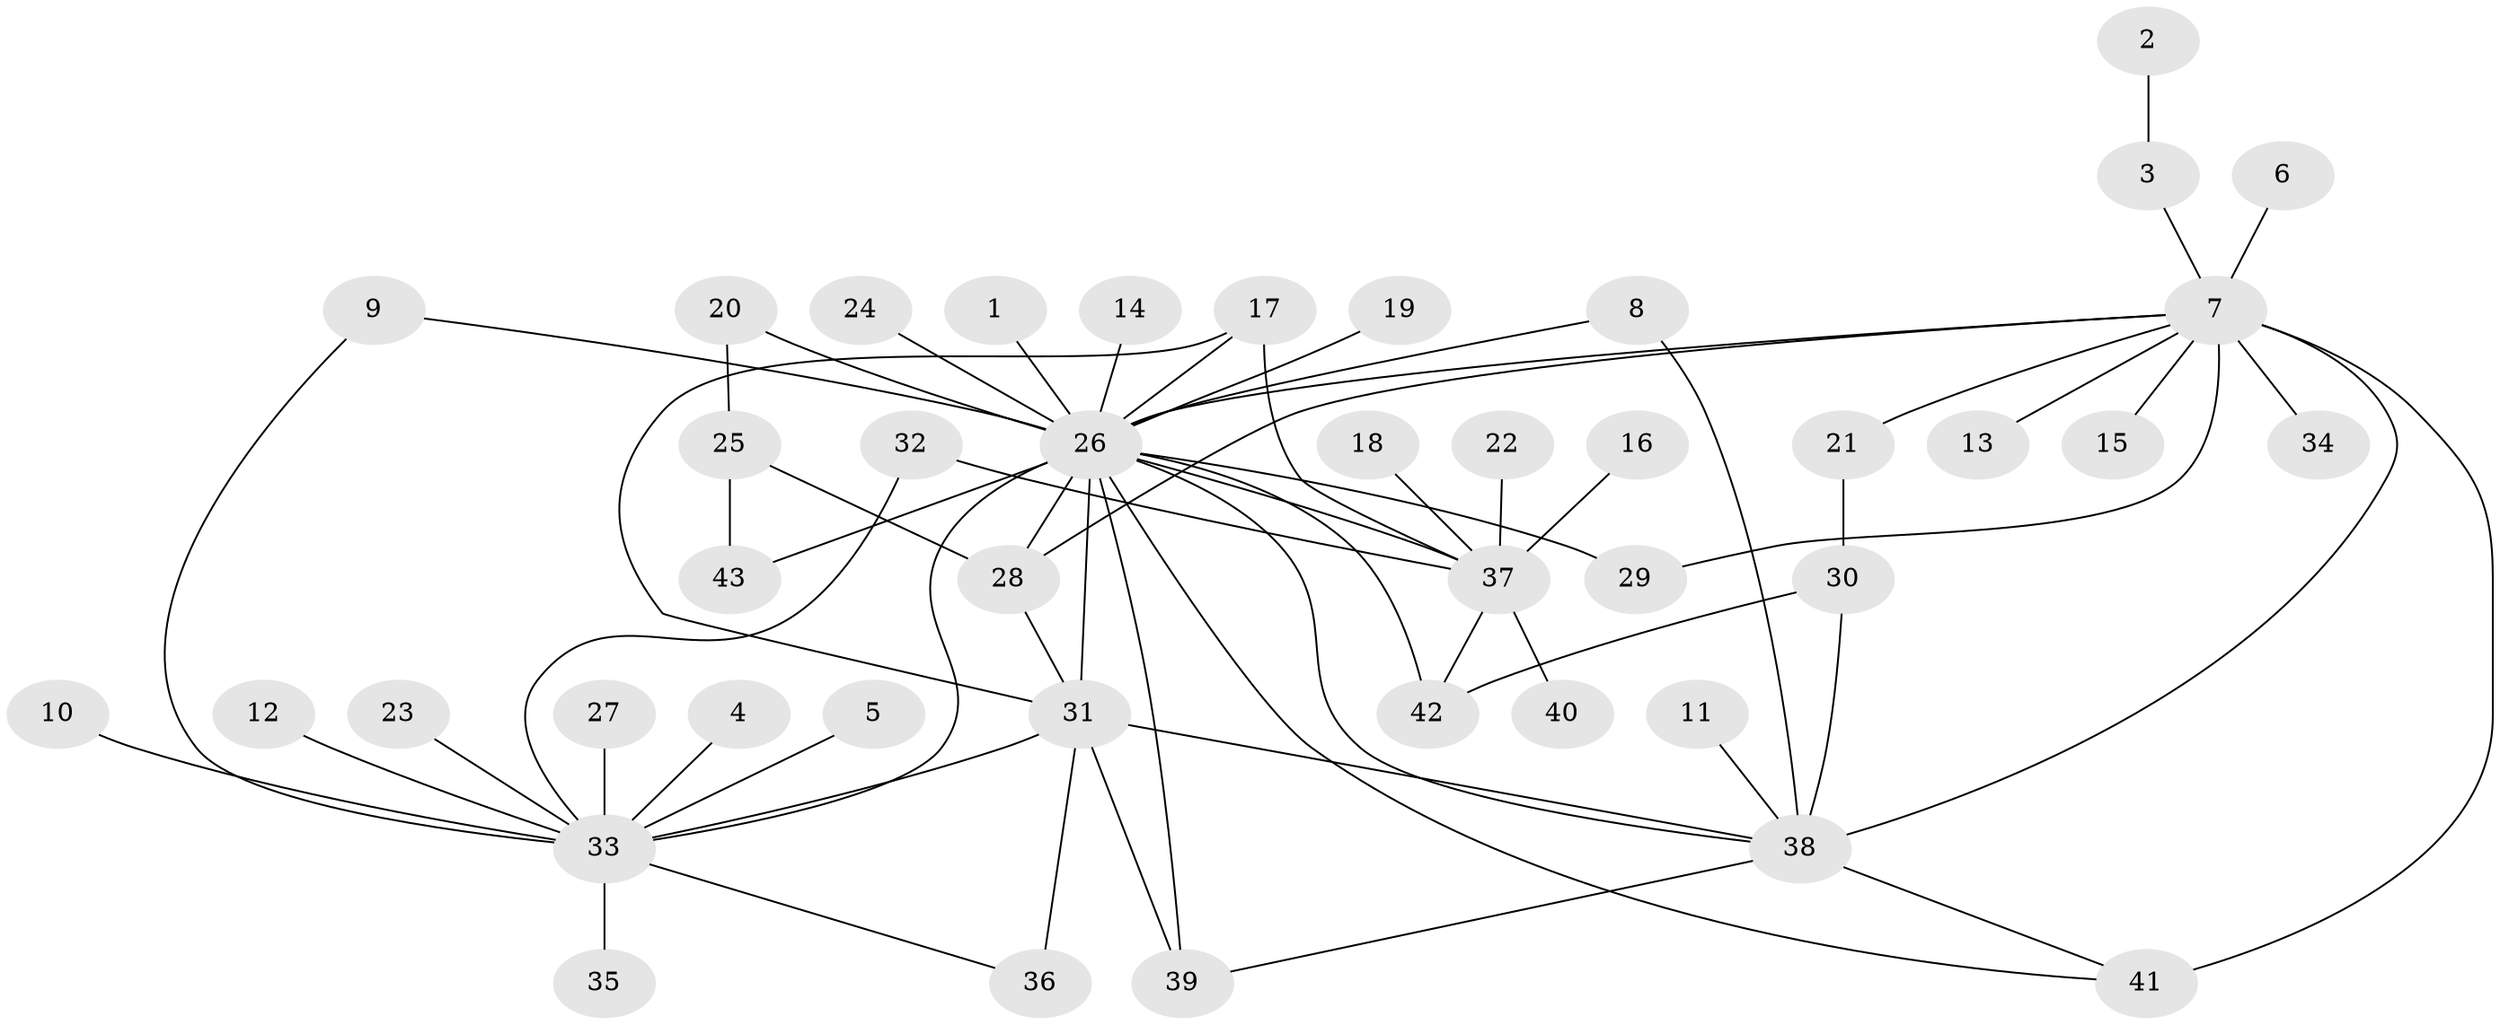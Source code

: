 // original degree distribution, {29: 0.007042253521126761, 22: 0.007042253521126761, 11: 0.007042253521126761, 3: 0.09154929577464789, 8: 0.02112676056338028, 4: 0.1056338028169014, 10: 0.007042253521126761, 15: 0.007042253521126761, 1: 0.5211267605633803, 5: 0.028169014084507043, 2: 0.19718309859154928}
// Generated by graph-tools (version 1.1) at 2025/36/03/04/25 23:36:45]
// undirected, 43 vertices, 63 edges
graph export_dot {
  node [color=gray90,style=filled];
  1;
  2;
  3;
  4;
  5;
  6;
  7;
  8;
  9;
  10;
  11;
  12;
  13;
  14;
  15;
  16;
  17;
  18;
  19;
  20;
  21;
  22;
  23;
  24;
  25;
  26;
  27;
  28;
  29;
  30;
  31;
  32;
  33;
  34;
  35;
  36;
  37;
  38;
  39;
  40;
  41;
  42;
  43;
  1 -- 26 [weight=1.0];
  2 -- 3 [weight=1.0];
  3 -- 7 [weight=1.0];
  4 -- 33 [weight=1.0];
  5 -- 33 [weight=1.0];
  6 -- 7 [weight=1.0];
  7 -- 13 [weight=1.0];
  7 -- 15 [weight=1.0];
  7 -- 21 [weight=1.0];
  7 -- 26 [weight=1.0];
  7 -- 28 [weight=2.0];
  7 -- 29 [weight=1.0];
  7 -- 34 [weight=1.0];
  7 -- 38 [weight=3.0];
  7 -- 41 [weight=2.0];
  8 -- 26 [weight=1.0];
  8 -- 38 [weight=1.0];
  9 -- 26 [weight=1.0];
  9 -- 33 [weight=1.0];
  10 -- 33 [weight=1.0];
  11 -- 38 [weight=1.0];
  12 -- 33 [weight=1.0];
  14 -- 26 [weight=1.0];
  16 -- 37 [weight=1.0];
  17 -- 26 [weight=1.0];
  17 -- 31 [weight=1.0];
  17 -- 37 [weight=1.0];
  18 -- 37 [weight=1.0];
  19 -- 26 [weight=1.0];
  20 -- 25 [weight=1.0];
  20 -- 26 [weight=1.0];
  21 -- 30 [weight=1.0];
  22 -- 37 [weight=1.0];
  23 -- 33 [weight=1.0];
  24 -- 26 [weight=1.0];
  25 -- 28 [weight=1.0];
  25 -- 43 [weight=1.0];
  26 -- 28 [weight=2.0];
  26 -- 29 [weight=1.0];
  26 -- 31 [weight=3.0];
  26 -- 33 [weight=1.0];
  26 -- 37 [weight=1.0];
  26 -- 38 [weight=2.0];
  26 -- 39 [weight=1.0];
  26 -- 41 [weight=1.0];
  26 -- 42 [weight=1.0];
  26 -- 43 [weight=1.0];
  27 -- 33 [weight=1.0];
  28 -- 31 [weight=1.0];
  30 -- 38 [weight=1.0];
  30 -- 42 [weight=2.0];
  31 -- 33 [weight=1.0];
  31 -- 36 [weight=2.0];
  31 -- 38 [weight=1.0];
  31 -- 39 [weight=1.0];
  32 -- 33 [weight=1.0];
  32 -- 37 [weight=1.0];
  33 -- 35 [weight=1.0];
  33 -- 36 [weight=1.0];
  37 -- 40 [weight=1.0];
  37 -- 42 [weight=1.0];
  38 -- 39 [weight=1.0];
  38 -- 41 [weight=1.0];
}
